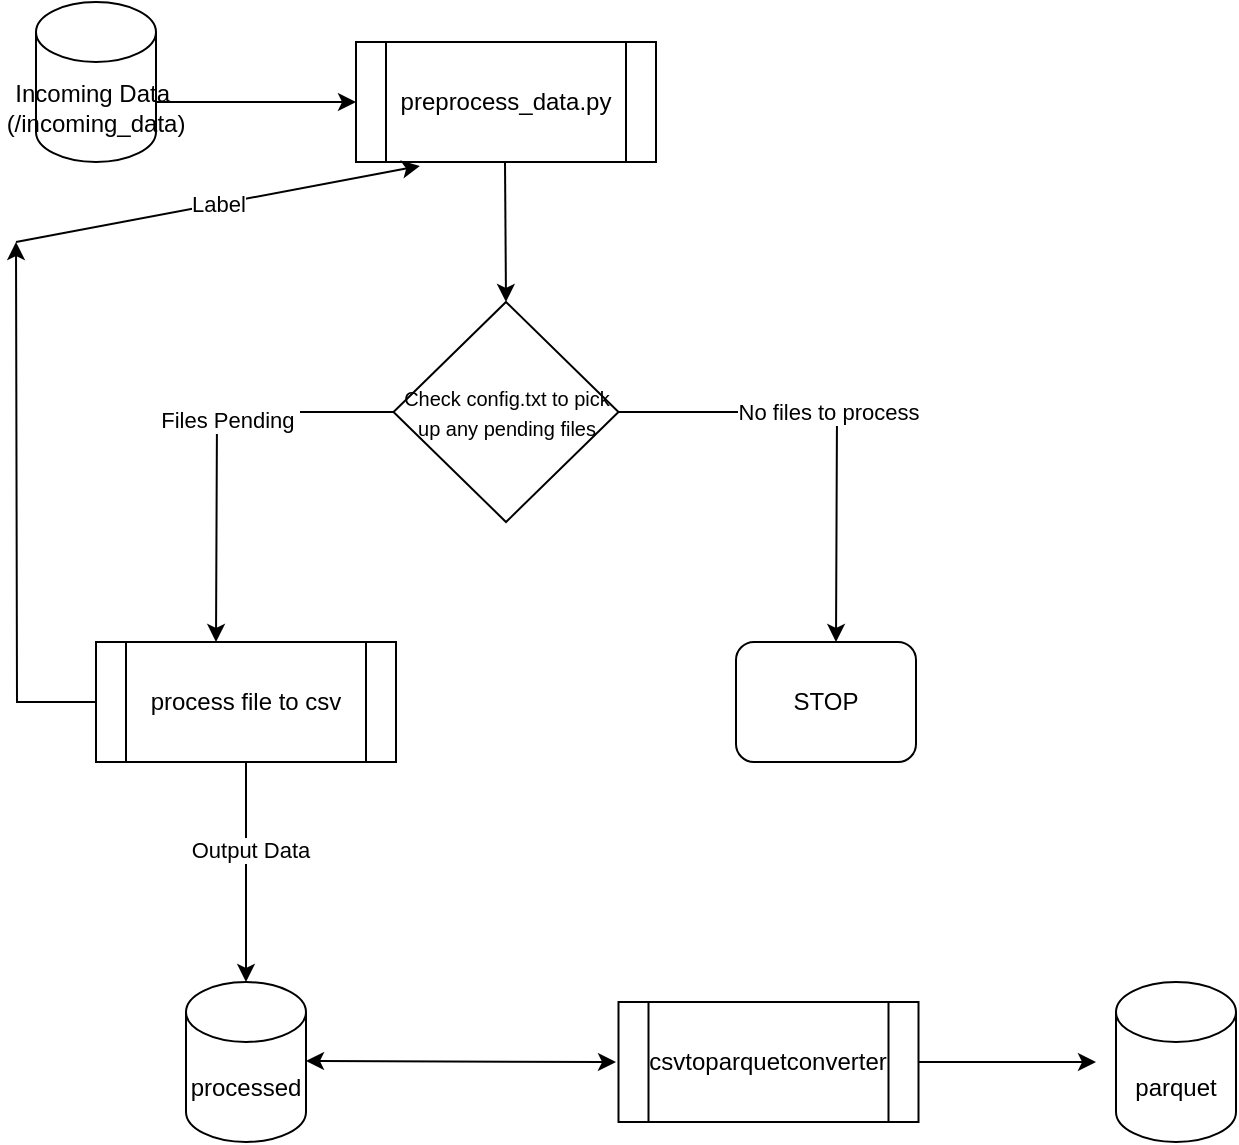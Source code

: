 <mxfile version="14.7.2" type="device"><diagram id="0P6-KdMor2t24y7vTrC7" name="Page-1"><mxGraphModel dx="782" dy="738" grid="1" gridSize="10" guides="1" tooltips="1" connect="1" arrows="1" fold="1" page="1" pageScale="1" pageWidth="850" pageHeight="1100" math="0" shadow="0"><root><mxCell id="0"/><mxCell id="1" parent="0"/><mxCell id="CCIEJq0DZMmop-7wUHE8-1" value="Incoming Data&amp;nbsp;&lt;br&gt;(/incoming_data)" style="shape=cylinder3;whiteSpace=wrap;html=1;boundedLbl=1;backgroundOutline=1;size=15;" vertex="1" parent="1"><mxGeometry x="40" y="40" width="60" height="80" as="geometry"/></mxCell><mxCell id="CCIEJq0DZMmop-7wUHE8-3" value="" style="endArrow=classic;html=1;" edge="1" parent="1"><mxGeometry relative="1" as="geometry"><mxPoint x="100" y="90" as="sourcePoint"/><mxPoint x="200" y="90" as="targetPoint"/></mxGeometry></mxCell><mxCell id="CCIEJq0DZMmop-7wUHE8-7" value="preprocess_data.py" style="shape=process;whiteSpace=wrap;html=1;backgroundOutline=1;" vertex="1" parent="1"><mxGeometry x="200" y="60" width="150" height="60" as="geometry"/></mxCell><mxCell id="CCIEJq0DZMmop-7wUHE8-9" value="" style="endArrow=classic;html=1;" edge="1" parent="1"><mxGeometry relative="1" as="geometry"><mxPoint x="274.5" y="120" as="sourcePoint"/><mxPoint x="275" y="190" as="targetPoint"/></mxGeometry></mxCell><mxCell id="CCIEJq0DZMmop-7wUHE8-12" style="edgeStyle=orthogonalEdgeStyle;rounded=0;orthogonalLoop=1;jettySize=auto;html=1;" edge="1" parent="1" source="CCIEJq0DZMmop-7wUHE8-10"><mxGeometry relative="1" as="geometry"><mxPoint x="130" y="360" as="targetPoint"/></mxGeometry></mxCell><mxCell id="CCIEJq0DZMmop-7wUHE8-13" value="Files Pending&amp;nbsp;" style="edgeLabel;html=1;align=center;verticalAlign=middle;resizable=0;points=[];" vertex="1" connectable="0" parent="CCIEJq0DZMmop-7wUHE8-12"><mxGeometry x="-0.177" y="4" relative="1" as="geometry"><mxPoint x="1" as="offset"/></mxGeometry></mxCell><mxCell id="CCIEJq0DZMmop-7wUHE8-14" style="edgeStyle=orthogonalEdgeStyle;rounded=0;orthogonalLoop=1;jettySize=auto;html=1;exitX=1;exitY=0.5;exitDx=0;exitDy=0;" edge="1" parent="1" source="CCIEJq0DZMmop-7wUHE8-10"><mxGeometry relative="1" as="geometry"><mxPoint x="440" y="360" as="targetPoint"/></mxGeometry></mxCell><mxCell id="CCIEJq0DZMmop-7wUHE8-15" value="No files to process" style="edgeLabel;html=1;align=center;verticalAlign=middle;resizable=0;points=[];" vertex="1" connectable="0" parent="CCIEJq0DZMmop-7wUHE8-14"><mxGeometry x="-0.078" relative="1" as="geometry"><mxPoint x="1" as="offset"/></mxGeometry></mxCell><mxCell id="CCIEJq0DZMmop-7wUHE8-10" value="&lt;font style=&quot;font-size: 10px&quot;&gt;Check config.txt to pick up any pending files&lt;/font&gt;" style="rhombus;whiteSpace=wrap;html=1;" vertex="1" parent="1"><mxGeometry x="218.75" y="190" width="112.5" height="110" as="geometry"/></mxCell><mxCell id="CCIEJq0DZMmop-7wUHE8-19" style="edgeStyle=orthogonalEdgeStyle;rounded=0;orthogonalLoop=1;jettySize=auto;html=1;exitX=0;exitY=0.5;exitDx=0;exitDy=0;" edge="1" parent="1" source="CCIEJq0DZMmop-7wUHE8-16"><mxGeometry relative="1" as="geometry"><mxPoint x="30" y="160" as="targetPoint"/></mxGeometry></mxCell><mxCell id="CCIEJq0DZMmop-7wUHE8-36" style="edgeStyle=orthogonalEdgeStyle;rounded=0;orthogonalLoop=1;jettySize=auto;html=1;exitX=0.5;exitY=1;exitDx=0;exitDy=0;" edge="1" parent="1" source="CCIEJq0DZMmop-7wUHE8-16"><mxGeometry relative="1" as="geometry"><mxPoint x="145" y="530" as="targetPoint"/></mxGeometry></mxCell><mxCell id="CCIEJq0DZMmop-7wUHE8-37" value="Output Data" style="edgeLabel;html=1;align=center;verticalAlign=middle;resizable=0;points=[];" vertex="1" connectable="0" parent="CCIEJq0DZMmop-7wUHE8-36"><mxGeometry x="-0.2" y="2" relative="1" as="geometry"><mxPoint as="offset"/></mxGeometry></mxCell><mxCell id="CCIEJq0DZMmop-7wUHE8-16" value="process file to csv" style="shape=process;whiteSpace=wrap;html=1;backgroundOutline=1;" vertex="1" parent="1"><mxGeometry x="70" y="360" width="150" height="60" as="geometry"/></mxCell><mxCell id="CCIEJq0DZMmop-7wUHE8-32" value="" style="endArrow=classic;html=1;entryX=0.213;entryY=1.033;entryDx=0;entryDy=0;entryPerimeter=0;" edge="1" parent="1" target="CCIEJq0DZMmop-7wUHE8-7"><mxGeometry relative="1" as="geometry"><mxPoint x="30" y="160" as="sourcePoint"/><mxPoint x="190" y="160" as="targetPoint"/></mxGeometry></mxCell><mxCell id="CCIEJq0DZMmop-7wUHE8-33" value="Label" style="edgeLabel;resizable=0;html=1;align=center;verticalAlign=middle;" connectable="0" vertex="1" parent="CCIEJq0DZMmop-7wUHE8-32"><mxGeometry relative="1" as="geometry"/></mxCell><mxCell id="CCIEJq0DZMmop-7wUHE8-35" value="STOP" style="rounded=1;whiteSpace=wrap;html=1;" vertex="1" parent="1"><mxGeometry x="390" y="360" width="90" height="60" as="geometry"/></mxCell><mxCell id="CCIEJq0DZMmop-7wUHE8-38" value="processed" style="shape=cylinder3;whiteSpace=wrap;html=1;boundedLbl=1;backgroundOutline=1;size=15;" vertex="1" parent="1"><mxGeometry x="115" y="530" width="60" height="80" as="geometry"/></mxCell><mxCell id="CCIEJq0DZMmop-7wUHE8-43" style="edgeStyle=orthogonalEdgeStyle;rounded=0;orthogonalLoop=1;jettySize=auto;html=1;exitX=1;exitY=0.5;exitDx=0;exitDy=0;" edge="1" parent="1" source="CCIEJq0DZMmop-7wUHE8-40"><mxGeometry relative="1" as="geometry"><mxPoint x="570" y="570" as="targetPoint"/></mxGeometry></mxCell><mxCell id="CCIEJq0DZMmop-7wUHE8-40" value="csvtoparquetconverter" style="shape=process;whiteSpace=wrap;html=1;backgroundOutline=1;" vertex="1" parent="1"><mxGeometry x="331.25" y="540" width="150" height="60" as="geometry"/></mxCell><mxCell id="CCIEJq0DZMmop-7wUHE8-42" value="" style="endArrow=classic;startArrow=classic;html=1;" edge="1" parent="1"><mxGeometry width="50" height="50" relative="1" as="geometry"><mxPoint x="175" y="569.5" as="sourcePoint"/><mxPoint x="330" y="570" as="targetPoint"/></mxGeometry></mxCell><mxCell id="CCIEJq0DZMmop-7wUHE8-44" value="parquet" style="shape=cylinder3;whiteSpace=wrap;html=1;boundedLbl=1;backgroundOutline=1;size=15;" vertex="1" parent="1"><mxGeometry x="580" y="530" width="60" height="80" as="geometry"/></mxCell></root></mxGraphModel></diagram></mxfile>